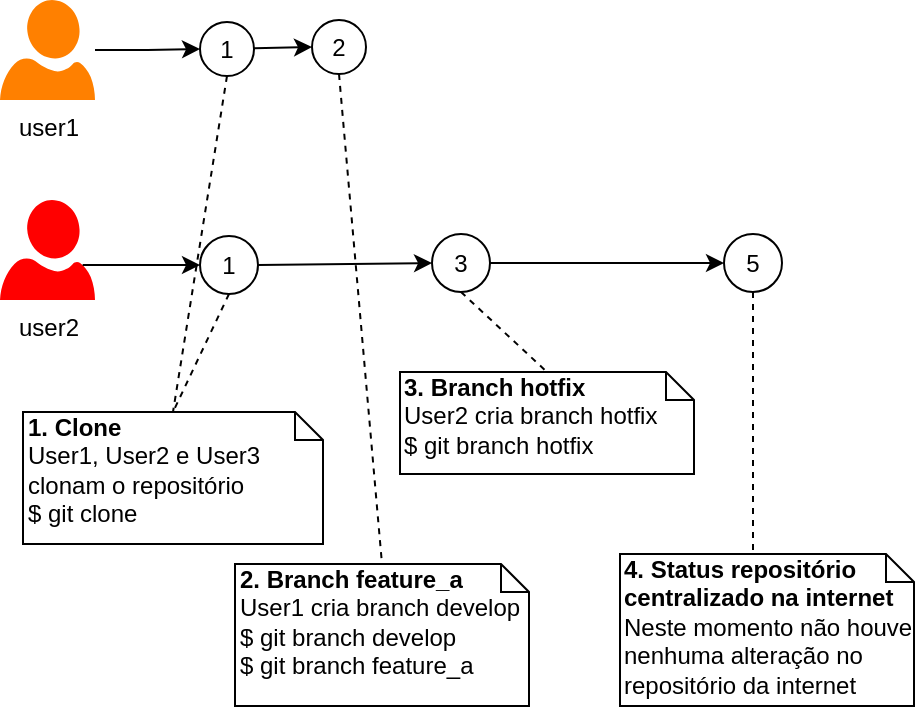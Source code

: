 <mxfile version="10.7.7" type="device"><diagram id="z0UKiYG1ZgoXR_Aw7uvI" name="Página-1"><mxGraphModel dx="840" dy="536" grid="1" gridSize="10" guides="1" tooltips="1" connect="1" arrows="1" fold="1" page="1" pageScale="1" pageWidth="827" pageHeight="1169" math="0" shadow="0"><root><mxCell id="0"/><mxCell id="1" parent="0"/><mxCell id="0emcE3fUM6IB5kJj26i7-23" value="&lt;b&gt;2. Branch feature_a&lt;br&gt;&lt;/b&gt;User1 cria branch develop&lt;br&gt;$ git branch develop&lt;br&gt;$ git branch feature_a&lt;br&gt;" style="shape=note;whiteSpace=wrap;html=1;size=14;verticalAlign=top;align=left;spacingTop=-6;fillColor=none;" vertex="1" parent="1"><mxGeometry x="127.5" y="292" width="147" height="71" as="geometry"/></mxCell><mxCell id="0emcE3fUM6IB5kJj26i7-2" value="user2&lt;br&gt;" style="verticalLabelPosition=bottom;html=1;verticalAlign=top;align=center;strokeColor=none;fillColor=#FF0000;shape=mxgraph.azure.user;" vertex="1" parent="1"><mxGeometry x="10" y="110" width="47.5" height="50" as="geometry"/></mxCell><mxCell id="0emcE3fUM6IB5kJj26i7-12" style="edgeStyle=orthogonalEdgeStyle;rounded=0;orthogonalLoop=1;jettySize=auto;html=1;" edge="1" parent="1" source="0emcE3fUM6IB5kJj26i7-4" target="0emcE3fUM6IB5kJj26i7-10"><mxGeometry relative="1" as="geometry"/></mxCell><mxCell id="0emcE3fUM6IB5kJj26i7-4" value="user1" style="verticalLabelPosition=bottom;html=1;verticalAlign=top;align=center;strokeColor=none;fillColor=#FF8000;shape=mxgraph.azure.user;" vertex="1" parent="1"><mxGeometry x="10" y="10" width="47.5" height="50" as="geometry"/></mxCell><mxCell id="0emcE3fUM6IB5kJj26i7-21" style="edgeStyle=none;rounded=0;orthogonalLoop=1;jettySize=auto;html=1;entryX=0;entryY=0.5;entryDx=0;entryDy=0;endArrow=classic;endFill=1;" edge="1" parent="1" source="0emcE3fUM6IB5kJj26i7-10" target="0emcE3fUM6IB5kJj26i7-19"><mxGeometry relative="1" as="geometry"/></mxCell><mxCell id="0emcE3fUM6IB5kJj26i7-10" value="1" style="ellipse;whiteSpace=wrap;html=1;aspect=fixed;fillColor=none;" vertex="1" parent="1"><mxGeometry x="110" y="21" width="27" height="27" as="geometry"/></mxCell><mxCell id="0emcE3fUM6IB5kJj26i7-14" style="edgeStyle=orthogonalEdgeStyle;rounded=0;orthogonalLoop=1;jettySize=auto;html=1;exitX=0.87;exitY=0.65;exitDx=0;exitDy=0;exitPerimeter=0;" edge="1" parent="1" target="0emcE3fUM6IB5kJj26i7-15" source="0emcE3fUM6IB5kJj26i7-2"><mxGeometry relative="1" as="geometry"><mxPoint x="57.5" y="145" as="sourcePoint"/></mxGeometry></mxCell><mxCell id="0emcE3fUM6IB5kJj26i7-17" style="rounded=0;orthogonalLoop=1;jettySize=auto;html=1;entryX=0.5;entryY=0;entryDx=0;entryDy=0;entryPerimeter=0;dashed=1;exitX=0.5;exitY=1;exitDx=0;exitDy=0;endArrow=none;endFill=0;" edge="1" parent="1" source="0emcE3fUM6IB5kJj26i7-15" target="0emcE3fUM6IB5kJj26i7-16"><mxGeometry relative="1" as="geometry"/></mxCell><mxCell id="0emcE3fUM6IB5kJj26i7-15" value="1" style="ellipse;whiteSpace=wrap;html=1;aspect=fixed;fillColor=none;" vertex="1" parent="1"><mxGeometry x="110" y="128" width="29" height="29" as="geometry"/></mxCell><mxCell id="0emcE3fUM6IB5kJj26i7-16" value="&lt;b&gt;1. Clone&lt;br&gt;&lt;/b&gt;User1, User2 e User3 clonam o repositório&lt;br&gt;$ git clone&lt;br&gt;" style="shape=note;whiteSpace=wrap;html=1;size=14;verticalAlign=top;align=left;spacingTop=-6;fillColor=none;" vertex="1" parent="1"><mxGeometry x="21.5" y="216" width="150" height="66" as="geometry"/></mxCell><mxCell id="0emcE3fUM6IB5kJj26i7-18" style="rounded=0;orthogonalLoop=1;jettySize=auto;html=1;entryX=0.5;entryY=0;entryDx=0;entryDy=0;entryPerimeter=0;dashed=1;exitX=0.5;exitY=1;exitDx=0;exitDy=0;endArrow=none;endFill=0;" edge="1" parent="1" source="0emcE3fUM6IB5kJj26i7-10" target="0emcE3fUM6IB5kJj26i7-16"><mxGeometry relative="1" as="geometry"><mxPoint x="135" y="167" as="sourcePoint"/><mxPoint x="80" y="226" as="targetPoint"/></mxGeometry></mxCell><mxCell id="0emcE3fUM6IB5kJj26i7-19" value="2" style="ellipse;whiteSpace=wrap;html=1;aspect=fixed;fillColor=none;" vertex="1" parent="1"><mxGeometry x="166" y="20" width="27" height="27" as="geometry"/></mxCell><mxCell id="0emcE3fUM6IB5kJj26i7-28" style="edgeStyle=none;rounded=0;orthogonalLoop=1;jettySize=auto;html=1;entryX=0;entryY=0.5;entryDx=0;entryDy=0;endArrow=classic;endFill=1;" edge="1" parent="1" source="0emcE3fUM6IB5kJj26i7-20" target="0emcE3fUM6IB5kJj26i7-27"><mxGeometry relative="1" as="geometry"/></mxCell><mxCell id="0emcE3fUM6IB5kJj26i7-20" value="3" style="ellipse;whiteSpace=wrap;html=1;aspect=fixed;fillColor=none;" vertex="1" parent="1"><mxGeometry x="226" y="127" width="29" height="29" as="geometry"/></mxCell><mxCell id="0emcE3fUM6IB5kJj26i7-22" style="edgeStyle=none;rounded=0;orthogonalLoop=1;jettySize=auto;html=1;entryX=0;entryY=0.5;entryDx=0;entryDy=0;endArrow=classic;endFill=1;exitX=1;exitY=0.5;exitDx=0;exitDy=0;" edge="1" parent="1" source="0emcE3fUM6IB5kJj26i7-15" target="0emcE3fUM6IB5kJj26i7-20"><mxGeometry relative="1" as="geometry"><mxPoint x="147" y="44.5" as="sourcePoint"/><mxPoint x="208" y="44" as="targetPoint"/></mxGeometry></mxCell><mxCell id="0emcE3fUM6IB5kJj26i7-24" style="rounded=0;orthogonalLoop=1;jettySize=auto;html=1;entryX=0.5;entryY=0;entryDx=0;entryDy=0;entryPerimeter=0;dashed=1;exitX=0.5;exitY=1;exitDx=0;exitDy=0;endArrow=none;endFill=0;" edge="1" parent="1" source="0emcE3fUM6IB5kJj26i7-19" target="0emcE3fUM6IB5kJj26i7-23"><mxGeometry relative="1" as="geometry"><mxPoint x="134" y="58" as="sourcePoint"/><mxPoint x="80" y="226" as="targetPoint"/></mxGeometry></mxCell><mxCell id="0emcE3fUM6IB5kJj26i7-25" value="&lt;b&gt;3. Branch hotfix&lt;br&gt;&lt;/b&gt;User2 cria branch hotfix&lt;br&gt;$ git branch hotfix&lt;br&gt;" style="shape=note;whiteSpace=wrap;html=1;size=14;verticalAlign=top;align=left;spacingTop=-6;fillColor=none;" vertex="1" parent="1"><mxGeometry x="210" y="196" width="147" height="51" as="geometry"/></mxCell><mxCell id="0emcE3fUM6IB5kJj26i7-26" style="rounded=0;orthogonalLoop=1;jettySize=auto;html=1;entryX=0.5;entryY=0;entryDx=0;entryDy=0;entryPerimeter=0;dashed=1;exitX=0.5;exitY=1;exitDx=0;exitDy=0;endArrow=none;endFill=0;" edge="1" parent="1" target="0emcE3fUM6IB5kJj26i7-25" source="0emcE3fUM6IB5kJj26i7-20"><mxGeometry relative="1" as="geometry"><mxPoint x="190" y="57" as="sourcePoint"/><mxPoint x="90" y="236" as="targetPoint"/></mxGeometry></mxCell><mxCell id="0emcE3fUM6IB5kJj26i7-51" style="edgeStyle=none;rounded=0;orthogonalLoop=1;jettySize=auto;html=1;entryX=0;entryY=0;entryDx=66.5;entryDy=0;entryPerimeter=0;endArrow=none;endFill=0;dashed=1;" edge="1" parent="1" source="0emcE3fUM6IB5kJj26i7-27" target="0emcE3fUM6IB5kJj26i7-50"><mxGeometry relative="1" as="geometry"/></mxCell><mxCell id="0emcE3fUM6IB5kJj26i7-27" value="5" style="ellipse;whiteSpace=wrap;html=1;aspect=fixed;fillColor=none;" vertex="1" parent="1"><mxGeometry x="372" y="127" width="29" height="29" as="geometry"/></mxCell><mxCell id="0emcE3fUM6IB5kJj26i7-50" value="&lt;b&gt;4. Status repositório&lt;br&gt;centralizado na internet&lt;br&gt;&lt;/b&gt;Neste momento não houve nenhuma alteração no repositório da internet&lt;br&gt;" style="shape=note;whiteSpace=wrap;html=1;size=14;verticalAlign=top;align=left;spacingTop=-6;fillColor=none;" vertex="1" parent="1"><mxGeometry x="320" y="287" width="147" height="76" as="geometry"/></mxCell></root></mxGraphModel></diagram></mxfile>